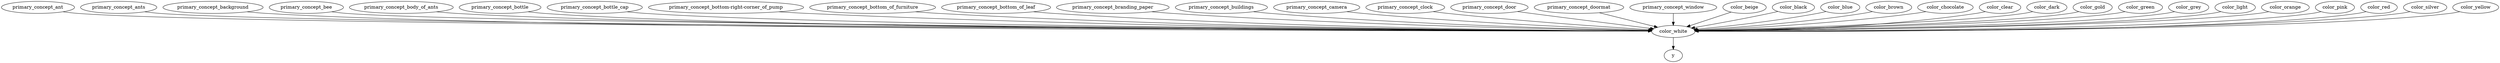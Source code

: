 strict digraph  {
color_white;
y;
primary_concept_ant;
primary_concept_ants;
primary_concept_background;
primary_concept_bee;
primary_concept_body_of_ants;
primary_concept_bottle;
primary_concept_bottle_cap;
"primary_concept_bottom-right-corner_of_pump";
primary_concept_bottom_of_furniture;
primary_concept_bottom_of_leaf;
primary_concept_branding_paper;
primary_concept_buildings;
primary_concept_camera;
primary_concept_clock;
primary_concept_door;
primary_concept_doormat;
primary_concept_window;
color_beige;
color_black;
color_blue;
color_brown;
color_chocolate;
color_clear;
color_dark;
color_gold;
color_green;
color_grey;
color_light;
color_orange;
color_pink;
color_red;
color_silver;
color_yellow;
color_white -> y;
primary_concept_ant -> color_white;
primary_concept_ants -> color_white;
primary_concept_background -> color_white;
primary_concept_bee -> color_white;
primary_concept_body_of_ants -> color_white;
primary_concept_bottle -> color_white;
primary_concept_bottle_cap -> color_white;
"primary_concept_bottom-right-corner_of_pump" -> color_white;
primary_concept_bottom_of_furniture -> color_white;
primary_concept_bottom_of_leaf -> color_white;
primary_concept_branding_paper -> color_white;
primary_concept_buildings -> color_white;
primary_concept_camera -> color_white;
primary_concept_clock -> color_white;
primary_concept_door -> color_white;
primary_concept_doormat -> color_white;
primary_concept_window -> color_white;
color_beige -> color_white;
color_black -> color_white;
color_blue -> color_white;
color_brown -> color_white;
color_chocolate -> color_white;
color_clear -> color_white;
color_dark -> color_white;
color_gold -> color_white;
color_green -> color_white;
color_grey -> color_white;
color_light -> color_white;
color_orange -> color_white;
color_pink -> color_white;
color_red -> color_white;
color_silver -> color_white;
color_yellow -> color_white;
}
